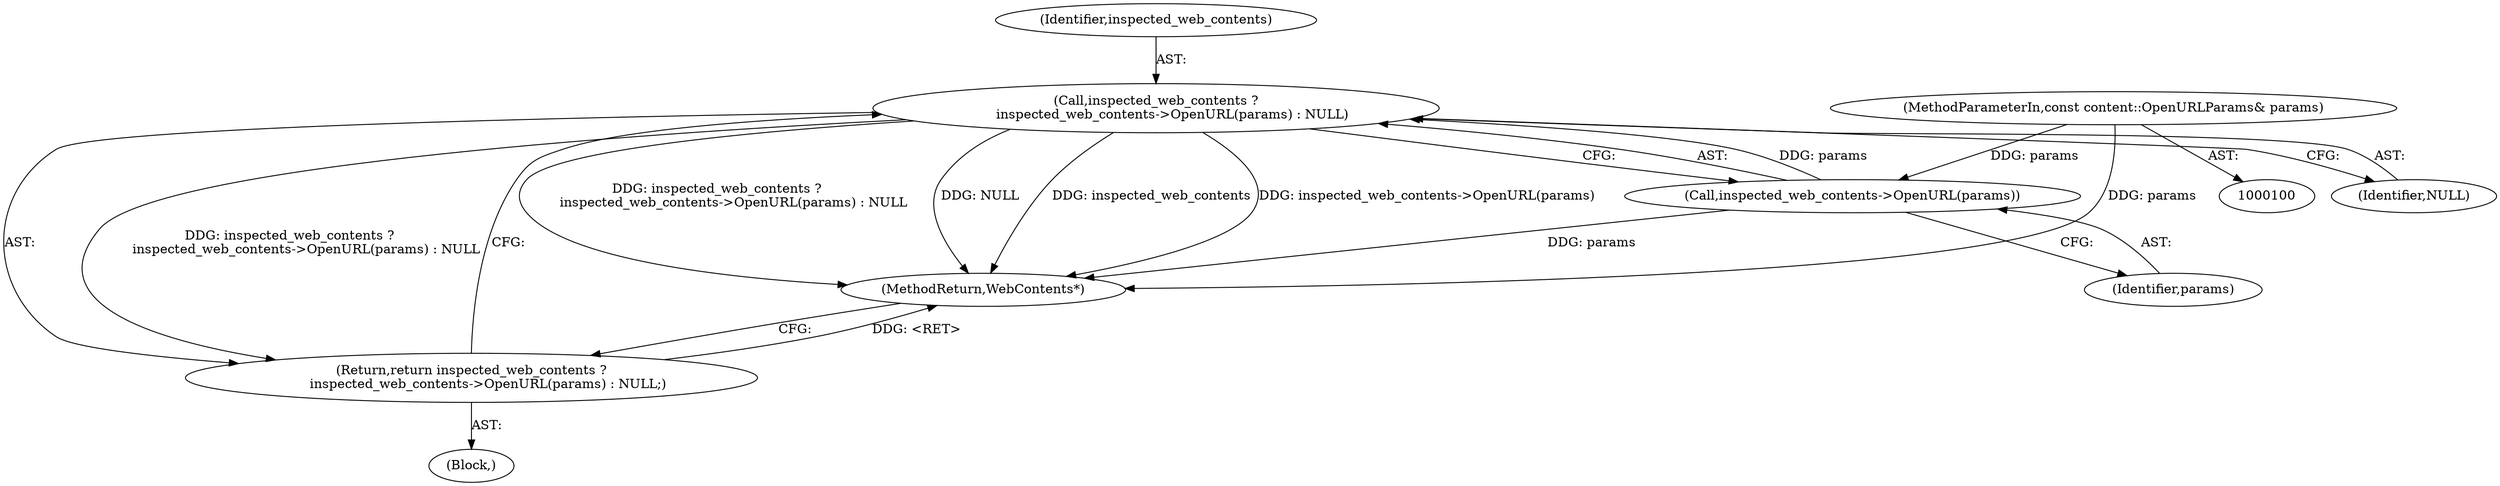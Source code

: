 digraph "1_Chrome_a8ef19900d003ff7078fe4fcec8f63496b18f0dc@pointer" {
"1000118" [label="(Call,inspected_web_contents ?\n        inspected_web_contents->OpenURL(params) : NULL)"];
"1000120" [label="(Call,inspected_web_contents->OpenURL(params))"];
"1000102" [label="(MethodParameterIn,const content::OpenURLParams& params)"];
"1000117" [label="(Return,return inspected_web_contents ?\n        inspected_web_contents->OpenURL(params) : NULL;)"];
"1000122" [label="(Identifier,NULL)"];
"1000102" [label="(MethodParameterIn,const content::OpenURLParams& params)"];
"1000117" [label="(Return,return inspected_web_contents ?\n        inspected_web_contents->OpenURL(params) : NULL;)"];
"1000119" [label="(Identifier,inspected_web_contents)"];
"1000126" [label="(MethodReturn,WebContents*)"];
"1000121" [label="(Identifier,params)"];
"1000118" [label="(Call,inspected_web_contents ?\n        inspected_web_contents->OpenURL(params) : NULL)"];
"1000112" [label="(Block,)"];
"1000120" [label="(Call,inspected_web_contents->OpenURL(params))"];
"1000118" -> "1000117"  [label="AST: "];
"1000118" -> "1000120"  [label="CFG: "];
"1000118" -> "1000122"  [label="CFG: "];
"1000119" -> "1000118"  [label="AST: "];
"1000120" -> "1000118"  [label="AST: "];
"1000122" -> "1000118"  [label="AST: "];
"1000117" -> "1000118"  [label="CFG: "];
"1000118" -> "1000126"  [label="DDG: inspected_web_contents ?\n        inspected_web_contents->OpenURL(params) : NULL"];
"1000118" -> "1000126"  [label="DDG: NULL"];
"1000118" -> "1000126"  [label="DDG: inspected_web_contents"];
"1000118" -> "1000126"  [label="DDG: inspected_web_contents->OpenURL(params)"];
"1000118" -> "1000117"  [label="DDG: inspected_web_contents ?\n        inspected_web_contents->OpenURL(params) : NULL"];
"1000120" -> "1000118"  [label="DDG: params"];
"1000120" -> "1000121"  [label="CFG: "];
"1000121" -> "1000120"  [label="AST: "];
"1000120" -> "1000126"  [label="DDG: params"];
"1000102" -> "1000120"  [label="DDG: params"];
"1000102" -> "1000100"  [label="AST: "];
"1000102" -> "1000126"  [label="DDG: params"];
"1000117" -> "1000112"  [label="AST: "];
"1000126" -> "1000117"  [label="CFG: "];
"1000117" -> "1000126"  [label="DDG: <RET>"];
}
